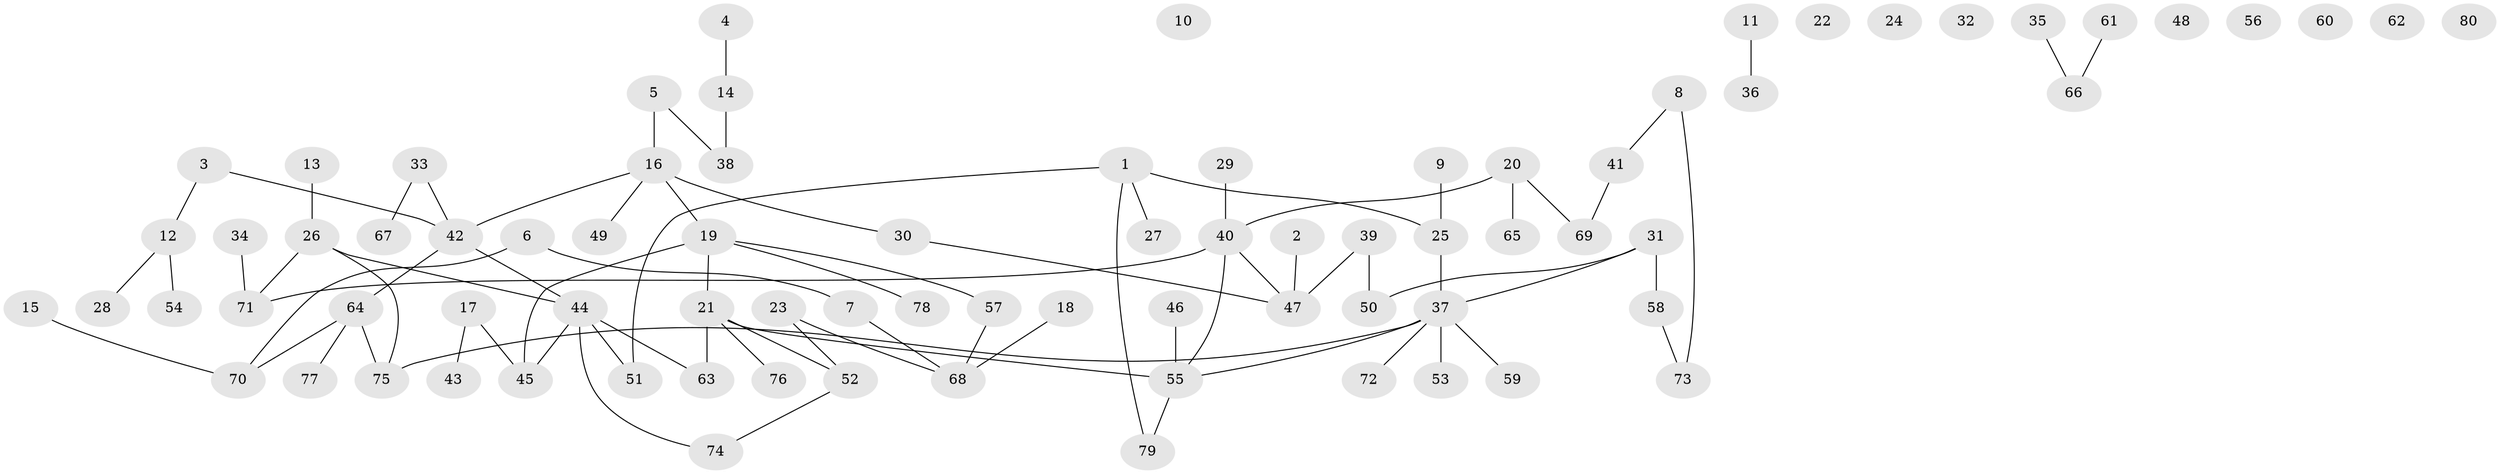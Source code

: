 // Generated by graph-tools (version 1.1) at 2025/40/03/09/25 04:40:00]
// undirected, 80 vertices, 81 edges
graph export_dot {
graph [start="1"]
  node [color=gray90,style=filled];
  1;
  2;
  3;
  4;
  5;
  6;
  7;
  8;
  9;
  10;
  11;
  12;
  13;
  14;
  15;
  16;
  17;
  18;
  19;
  20;
  21;
  22;
  23;
  24;
  25;
  26;
  27;
  28;
  29;
  30;
  31;
  32;
  33;
  34;
  35;
  36;
  37;
  38;
  39;
  40;
  41;
  42;
  43;
  44;
  45;
  46;
  47;
  48;
  49;
  50;
  51;
  52;
  53;
  54;
  55;
  56;
  57;
  58;
  59;
  60;
  61;
  62;
  63;
  64;
  65;
  66;
  67;
  68;
  69;
  70;
  71;
  72;
  73;
  74;
  75;
  76;
  77;
  78;
  79;
  80;
  1 -- 25;
  1 -- 27;
  1 -- 51;
  1 -- 79;
  2 -- 47;
  3 -- 12;
  3 -- 42;
  4 -- 14;
  5 -- 16;
  5 -- 38;
  6 -- 7;
  6 -- 70;
  7 -- 68;
  8 -- 41;
  8 -- 73;
  9 -- 25;
  11 -- 36;
  12 -- 28;
  12 -- 54;
  13 -- 26;
  14 -- 38;
  15 -- 70;
  16 -- 19;
  16 -- 30;
  16 -- 42;
  16 -- 49;
  17 -- 43;
  17 -- 45;
  18 -- 68;
  19 -- 21;
  19 -- 45;
  19 -- 57;
  19 -- 78;
  20 -- 40;
  20 -- 65;
  20 -- 69;
  21 -- 52;
  21 -- 55;
  21 -- 63;
  21 -- 76;
  23 -- 52;
  23 -- 68;
  25 -- 37;
  26 -- 44;
  26 -- 71;
  26 -- 75;
  29 -- 40;
  30 -- 47;
  31 -- 37;
  31 -- 50;
  31 -- 58;
  33 -- 42;
  33 -- 67;
  34 -- 71;
  35 -- 66;
  37 -- 53;
  37 -- 55;
  37 -- 59;
  37 -- 72;
  37 -- 75;
  39 -- 47;
  39 -- 50;
  40 -- 47;
  40 -- 55;
  40 -- 71;
  41 -- 69;
  42 -- 44;
  42 -- 64;
  44 -- 45;
  44 -- 51;
  44 -- 63;
  44 -- 74;
  46 -- 55;
  52 -- 74;
  55 -- 79;
  57 -- 68;
  58 -- 73;
  61 -- 66;
  64 -- 70;
  64 -- 75;
  64 -- 77;
}
